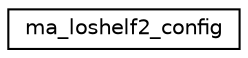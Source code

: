 digraph "Graphical Class Hierarchy"
{
 // LATEX_PDF_SIZE
  edge [fontname="Helvetica",fontsize="10",labelfontname="Helvetica",labelfontsize="10"];
  node [fontname="Helvetica",fontsize="10",shape=record];
  rankdir="LR";
  Node0 [label="ma_loshelf2_config",height=0.2,width=0.4,color="black", fillcolor="white", style="filled",URL="$structma__loshelf2__config.html",tooltip=" "];
}

